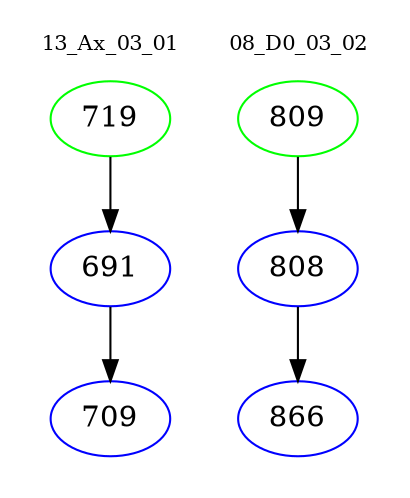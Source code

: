 digraph{
subgraph cluster_0 {
color = white
label = "13_Ax_03_01";
fontsize=10;
T0_719 [label="719", color="green"]
T0_719 -> T0_691 [color="black"]
T0_691 [label="691", color="blue"]
T0_691 -> T0_709 [color="black"]
T0_709 [label="709", color="blue"]
}
subgraph cluster_1 {
color = white
label = "08_D0_03_02";
fontsize=10;
T1_809 [label="809", color="green"]
T1_809 -> T1_808 [color="black"]
T1_808 [label="808", color="blue"]
T1_808 -> T1_866 [color="black"]
T1_866 [label="866", color="blue"]
}
}
